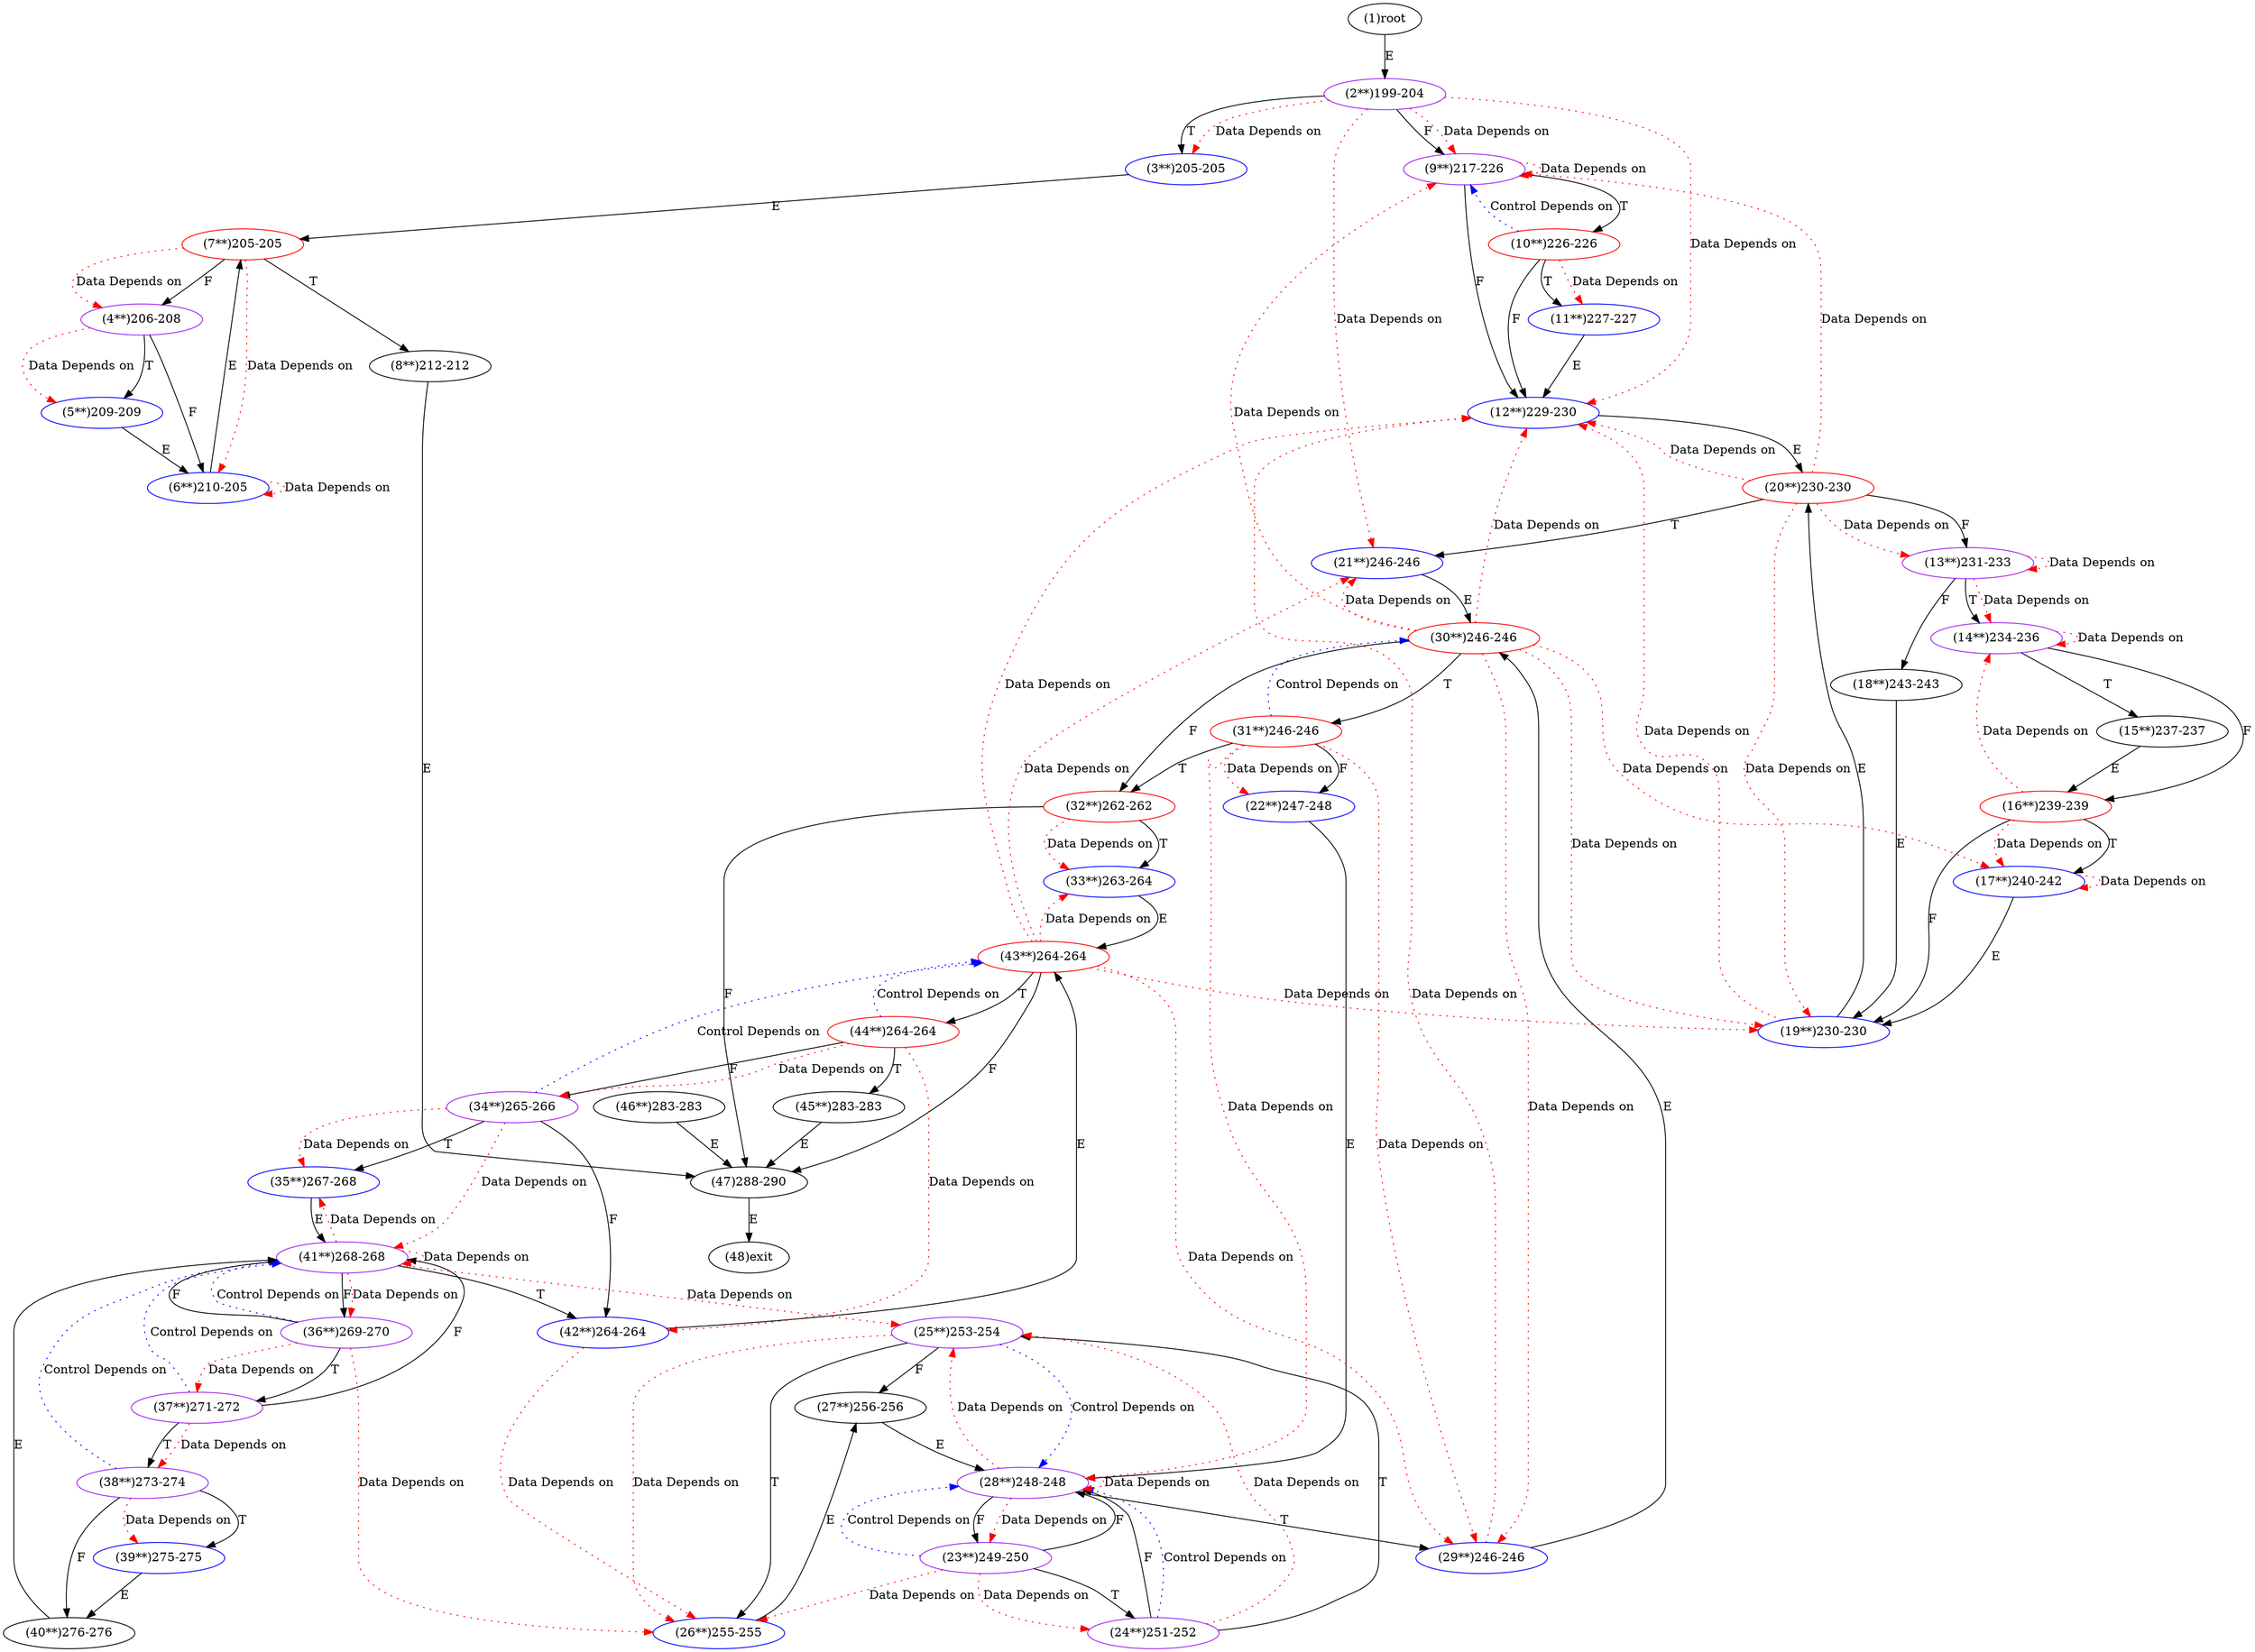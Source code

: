 digraph "" { 
1[ label="(1)root"];
2[ label="(2**)199-204",color=purple];
3[ label="(3**)205-205",color=blue];
4[ label="(4**)206-208",color=purple];
5[ label="(5**)209-209",color=blue];
6[ label="(6**)210-205",color=blue];
7[ label="(7**)205-205",color=red];
8[ label="(8**)212-212"];
9[ label="(9**)217-226",color=purple];
10[ label="(10**)226-226",color=red];
11[ label="(11**)227-227",color=blue];
12[ label="(12**)229-230",color=blue];
13[ label="(13**)231-233",color=purple];
14[ label="(14**)234-236",color=purple];
15[ label="(15**)237-237"];
17[ label="(17**)240-242",color=blue];
16[ label="(16**)239-239",color=red];
19[ label="(19**)230-230",color=blue];
18[ label="(18**)243-243"];
21[ label="(21**)246-246",color=blue];
20[ label="(20**)230-230",color=red];
23[ label="(23**)249-250",color=purple];
22[ label="(22**)247-248",color=blue];
25[ label="(25**)253-254",color=purple];
24[ label="(24**)251-252",color=purple];
27[ label="(27**)256-256"];
26[ label="(26**)255-255",color=blue];
29[ label="(29**)246-246",color=blue];
28[ label="(28**)248-248",color=purple];
31[ label="(31**)246-246",color=red];
30[ label="(30**)246-246",color=red];
34[ label="(34**)265-266",color=purple];
35[ label="(35**)267-268",color=blue];
32[ label="(32**)262-262",color=red];
33[ label="(33**)263-264",color=blue];
38[ label="(38**)273-274",color=purple];
39[ label="(39**)275-275",color=blue];
36[ label="(36**)269-270",color=purple];
37[ label="(37**)271-272",color=purple];
42[ label="(42**)264-264",color=blue];
43[ label="(43**)264-264",color=red];
40[ label="(40**)276-276"];
41[ label="(41**)268-268",color=purple];
46[ label="(46**)283-283"];
47[ label="(47)288-290"];
44[ label="(44**)264-264",color=red];
45[ label="(45**)283-283"];
48[ label="(48)exit"];
1->2[ label="E"];
2->9[ label="F"];
2->3[ label="T"];
3->7[ label="E"];
4->6[ label="F"];
4->5[ label="T"];
5->6[ label="E"];
6->7[ label="E"];
7->4[ label="F"];
7->8[ label="T"];
8->47[ label="E"];
9->12[ label="F"];
9->10[ label="T"];
10->12[ label="F"];
10->11[ label="T"];
11->12[ label="E"];
12->20[ label="E"];
13->18[ label="F"];
13->14[ label="T"];
14->16[ label="F"];
14->15[ label="T"];
15->16[ label="E"];
16->19[ label="F"];
16->17[ label="T"];
17->19[ label="E"];
18->19[ label="E"];
19->20[ label="E"];
20->13[ label="F"];
20->21[ label="T"];
21->30[ label="E"];
22->28[ label="E"];
23->28[ label="F"];
23->24[ label="T"];
24->28[ label="F"];
24->25[ label="T"];
25->27[ label="F"];
25->26[ label="T"];
26->27[ label="E"];
27->28[ label="E"];
28->23[ label="F"];
28->29[ label="T"];
29->30[ label="E"];
30->32[ label="F"];
30->31[ label="T"];
31->22[ label="F"];
31->32[ label="T"];
32->47[ label="F"];
32->33[ label="T"];
33->43[ label="E"];
34->42[ label="F"];
34->35[ label="T"];
35->41[ label="E"];
36->41[ label="F"];
36->37[ label="T"];
37->41[ label="F"];
37->38[ label="T"];
38->40[ label="F"];
38->39[ label="T"];
39->40[ label="E"];
40->41[ label="E"];
41->36[ label="F"];
41->42[ label="T"];
42->43[ label="E"];
43->47[ label="F"];
43->44[ label="T"];
44->34[ label="F"];
44->45[ label="T"];
45->47[ label="E"];
46->47[ label="E"];
47->48[ label="E"];
2->3[ color="red" label="Data Depends on" style = dotted ];
2->21[ color="red" label="Data Depends on" style = dotted ];
2->9[ color="red" label="Data Depends on" style = dotted ];
2->12[ color="red" label="Data Depends on" style = dotted ];
4->5[ color="red" label="Data Depends on" style = dotted ];
6->6[ color="red" label="Data Depends on" style = dotted ];
7->6[ color="red" label="Data Depends on" style = dotted ];
7->4[ color="red" label="Data Depends on" style = dotted ];
9->9[ color="red" label="Data Depends on" style = dotted ];
10->11[ color="red" label="Data Depends on" style = dotted ];
10->9[ color="blue" label="Control Depends on" style = dotted ];
13->13[ color="red" label="Data Depends on" style = dotted ];
13->14[ color="red" label="Data Depends on" style = dotted ];
14->14[ color="red" label="Data Depends on" style = dotted ];
17->17[ color="red" label="Data Depends on" style = dotted ];
16->17[ color="red" label="Data Depends on" style = dotted ];
16->14[ color="red" label="Data Depends on" style = dotted ];
19->12[ color="red" label="Data Depends on" style = dotted ];
20->19[ color="red" label="Data Depends on" style = dotted ];
20->13[ color="red" label="Data Depends on" style = dotted ];
20->12[ color="red" label="Data Depends on" style = dotted ];
20->9[ color="red" label="Data Depends on" style = dotted ];
23->28[ color="blue" label="Control Depends on" style = dotted ];
23->26[ color="red" label="Data Depends on" style = dotted ];
23->24[ color="red" label="Data Depends on" style = dotted ];
25->26[ color="red" label="Data Depends on" style = dotted ];
25->28[ color="blue" label="Control Depends on" style = dotted ];
24->25[ color="red" label="Data Depends on" style = dotted ];
24->28[ color="blue" label="Control Depends on" style = dotted ];
29->12[ color="red" label="Data Depends on" style = dotted ];
28->28[ color="red" label="Data Depends on" style = dotted ];
28->25[ color="red" label="Data Depends on" style = dotted ];
28->23[ color="red" label="Data Depends on" style = dotted ];
31->30[ color="blue" label="Control Depends on" style = dotted ];
31->29[ color="red" label="Data Depends on" style = dotted ];
31->28[ color="red" label="Data Depends on" style = dotted ];
31->22[ color="red" label="Data Depends on" style = dotted ];
30->12[ color="red" label="Data Depends on" style = dotted ];
30->29[ color="red" label="Data Depends on" style = dotted ];
30->9[ color="red" label="Data Depends on" style = dotted ];
30->21[ color="red" label="Data Depends on" style = dotted ];
30->19[ color="red" label="Data Depends on" style = dotted ];
30->17[ color="red" label="Data Depends on" style = dotted ];
34->35[ color="red" label="Data Depends on" style = dotted ];
34->43[ color="blue" label="Control Depends on" style = dotted ];
34->41[ color="red" label="Data Depends on" style = dotted ];
32->33[ color="red" label="Data Depends on" style = dotted ];
38->39[ color="red" label="Data Depends on" style = dotted ];
38->41[ color="blue" label="Control Depends on" style = dotted ];
36->37[ color="red" label="Data Depends on" style = dotted ];
36->26[ color="red" label="Data Depends on" style = dotted ];
36->41[ color="blue" label="Control Depends on" style = dotted ];
37->38[ color="red" label="Data Depends on" style = dotted ];
37->41[ color="blue" label="Control Depends on" style = dotted ];
42->26[ color="red" label="Data Depends on" style = dotted ];
43->29[ color="red" label="Data Depends on" style = dotted ];
43->12[ color="red" label="Data Depends on" style = dotted ];
43->33[ color="red" label="Data Depends on" style = dotted ];
43->19[ color="red" label="Data Depends on" style = dotted ];
43->21[ color="red" label="Data Depends on" style = dotted ];
41->41[ color="red" label="Data Depends on" style = dotted ];
41->25[ color="red" label="Data Depends on" style = dotted ];
41->35[ color="red" label="Data Depends on" style = dotted ];
41->36[ color="red" label="Data Depends on" style = dotted ];
44->42[ color="red" label="Data Depends on" style = dotted ];
44->43[ color="blue" label="Control Depends on" style = dotted ];
44->34[ color="red" label="Data Depends on" style = dotted ];
}